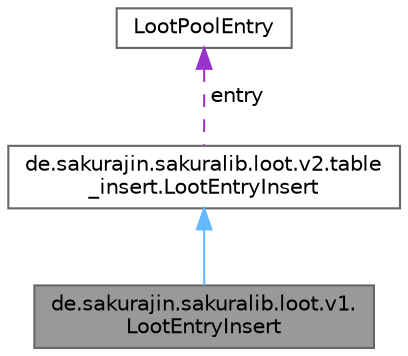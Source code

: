 digraph "de.sakurajin.sakuralib.loot.v1.LootEntryInsert"
{
 // LATEX_PDF_SIZE
  bgcolor="transparent";
  edge [fontname=Helvetica,fontsize=10,labelfontname=Helvetica,labelfontsize=10];
  node [fontname=Helvetica,fontsize=10,shape=box,height=0.2,width=0.4];
  Node1 [label="de.sakurajin.sakuralib.loot.v1.\lLootEntryInsert",height=0.2,width=0.4,color="gray40", fillcolor="grey60", style="filled", fontcolor="black",tooltip="A class that represents an entry that should be inserted into a loot table."];
  Node2 -> Node1 [dir="back",color="steelblue1",style="solid"];
  Node2 [label="de.sakurajin.sakuralib.loot.v2.table\l_insert.LootEntryInsert",height=0.2,width=0.4,color="gray40", fillcolor="white", style="filled",URL="$classde_1_1sakurajin_1_1sakuralib_1_1loot_1_1v2_1_1table__insert_1_1LootEntryInsert.html",tooltip="A class that represents an entry that should be inserted into a loot table."];
  Node3 -> Node2 [dir="back",color="darkorchid3",style="dashed",label=" entry" ];
  Node3 [label="LootPoolEntry",height=0.2,width=0.4,color="gray40", fillcolor="white", style="filled",tooltip=" "];
}
